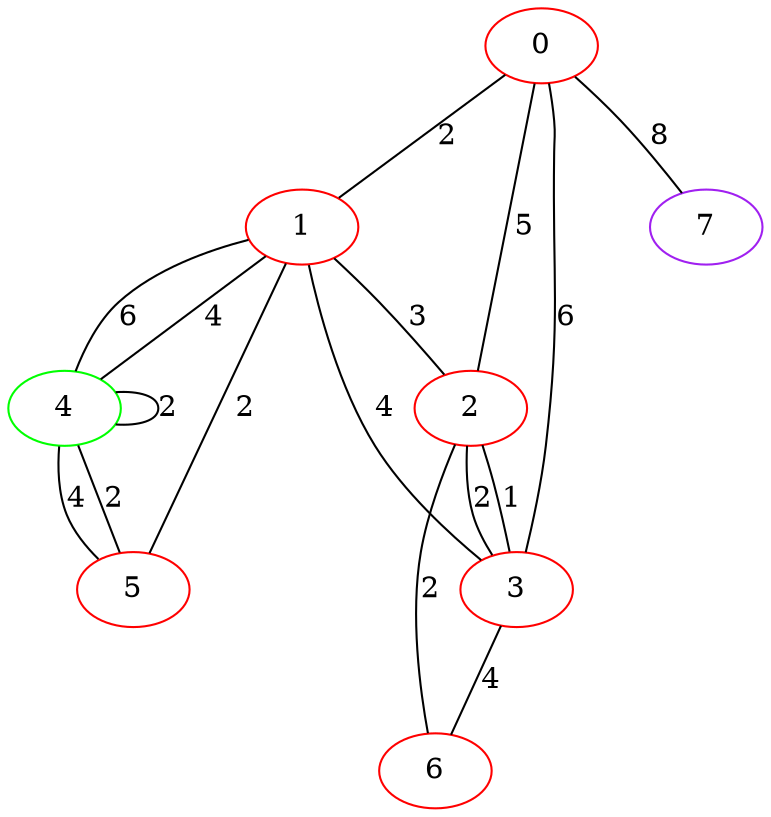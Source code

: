 graph "" {
0 [color=red, weight=1];
1 [color=red, weight=1];
2 [color=red, weight=1];
3 [color=red, weight=1];
4 [color=green, weight=2];
5 [color=red, weight=1];
6 [color=red, weight=1];
7 [color=purple, weight=4];
0 -- 1  [key=0, label=2];
0 -- 2  [key=0, label=5];
0 -- 3  [key=0, label=6];
0 -- 7  [key=0, label=8];
1 -- 2  [key=0, label=3];
1 -- 3  [key=0, label=4];
1 -- 4  [key=0, label=6];
1 -- 4  [key=1, label=4];
1 -- 5  [key=0, label=2];
2 -- 3  [key=0, label=2];
2 -- 3  [key=1, label=1];
2 -- 6  [key=0, label=2];
3 -- 6  [key=0, label=4];
4 -- 4  [key=0, label=2];
4 -- 5  [key=0, label=4];
4 -- 5  [key=1, label=2];
}

